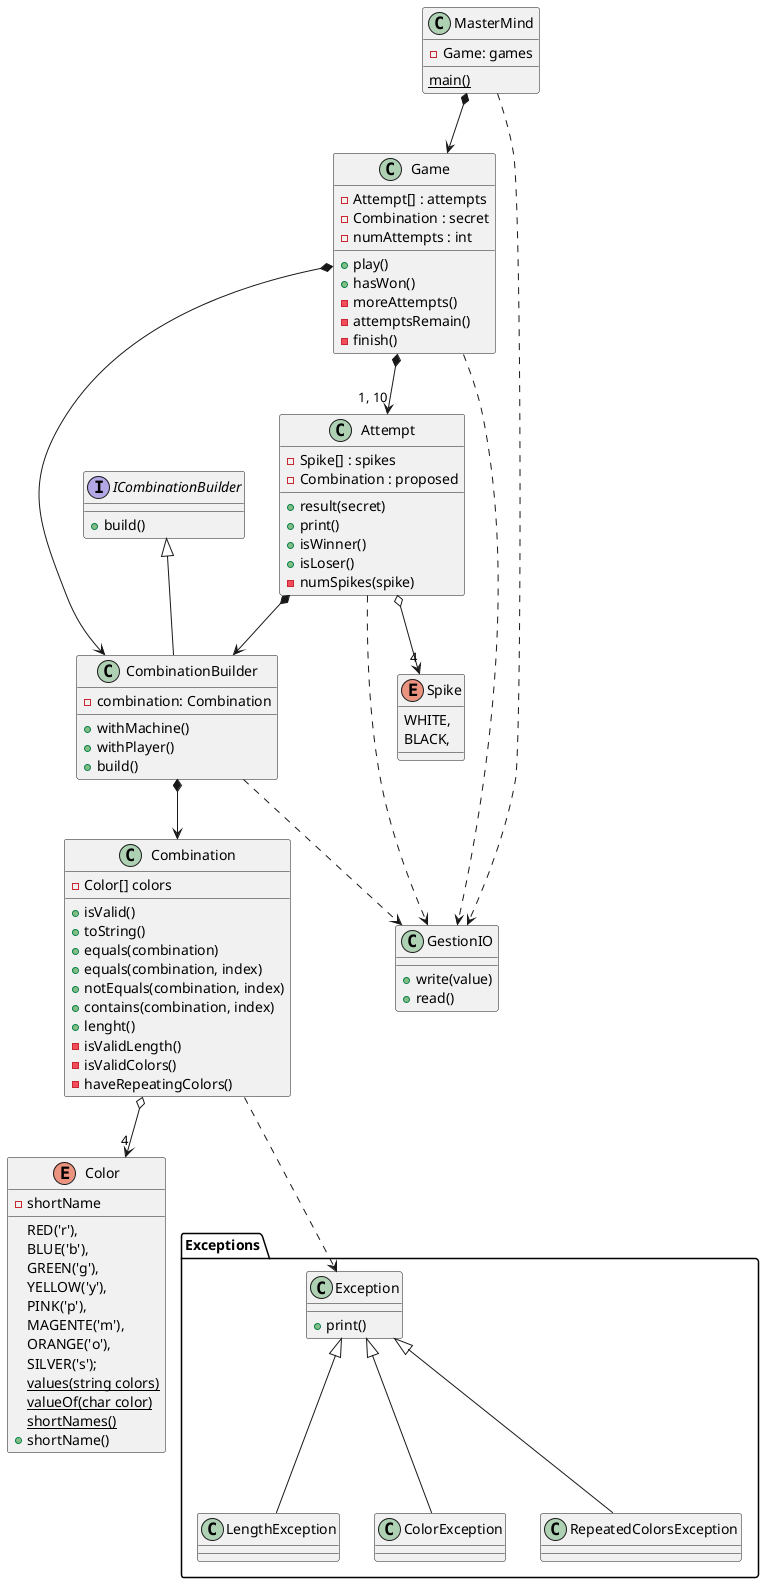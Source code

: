 @startuml

class MasterMind{
    - Game: games
    {static} main()
}

class Game {
    - Attempt[] : attempts
    - Combination : secret
    - numAttempts : int
    + play()
    + hasWon()
    - moreAttempts()
    - attemptsRemain()
    - finish()
}

class Attempt {
    - Spike[] : spikes
    - Combination : proposed
    + result(secret)
    + print()
    + isWinner()
    + isLoser()
    - numSpikes(spike)
}

interface ICombinationBuilder {
    + build()
}

class CombinationBuilder {
    - combination: Combination
    + withMachine()
    + withPlayer()
    + build()
}
    
class Combination {
    - Color[] colors
    + isValid()
    + toString()
    + equals(combination)
    + equals(combination, index)
    + notEquals(combination, index)
    + contains(combination, index)
    + lenght()
    - isValidLength()
    - isValidColors()
    - haveRepeatingColors()
}

class GestionIO{
    + write(value)
    + read()
}

package "Exceptions" #FFFFFF {
    class Exception {
        + print()
    }
    class LengthException {}
    class ColorException {}
    class RepeatedColorsException{}
}

enum Color{
    RED('r'),
    BLUE('b'),
    GREEN('g'),
    YELLOW('y'),
    PINK('p'),
    MAGENTE('m'),
    ORANGE('o'),
    SILVER('s');
    - shortName
    {static} values(string colors)
    {static} valueOf(char color)
    {static} shortNames()
    + shortName()
}

enum Spike {
    WHITE,
    BLACK,
}

MasterMind *--> Game
MasterMind ..> GestionIO
Game *--> CombinationBuilder
Game *--> "1, 10" Attempt
Game ..> GestionIO
Attempt *--> CombinationBuilder
Attempt o--> "4" Spike
Attempt ..> GestionIO
ICombinationBuilder <|-- CombinationBuilder
CombinationBuilder *--> Combination
CombinationBuilder ..> GestionIO
Combination o--> "4" Color
Combination ..> Exception

Exception <|-- LengthException
Exception <|-- ColorException
Exception <|-- RepeatedColorsException

@enduml
